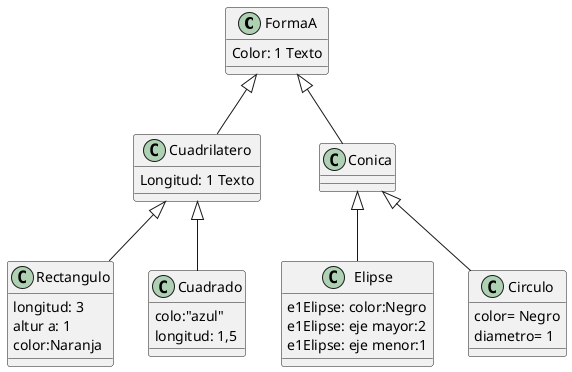@startuml
class FormaA{
Color: 1 Texto
}

class Cuadrilatero{
Longitud: 1 Texto
}
FormaA<|-- Cuadrilatero
class Conica{}
FormaA<|--Conica

Cuadrilatero<|-- Rectangulo
Cuadrilatero<|-- Cuadrado


class Rectangulo{
 longitud: 3
 altur a: 1
 color:Naranja
}
class Cuadrado{
 colo:"azul"
 longitud: 1,5
}

Conica<|-- Elipse
Conica<|-- Circulo

class Circulo{
 color= Negro
 diametro= 1
}
class Elipse{
e1Elipse: color:Negro
e1Elipse: eje mayor:2
e1Elipse: eje menor:1
}
@enduml